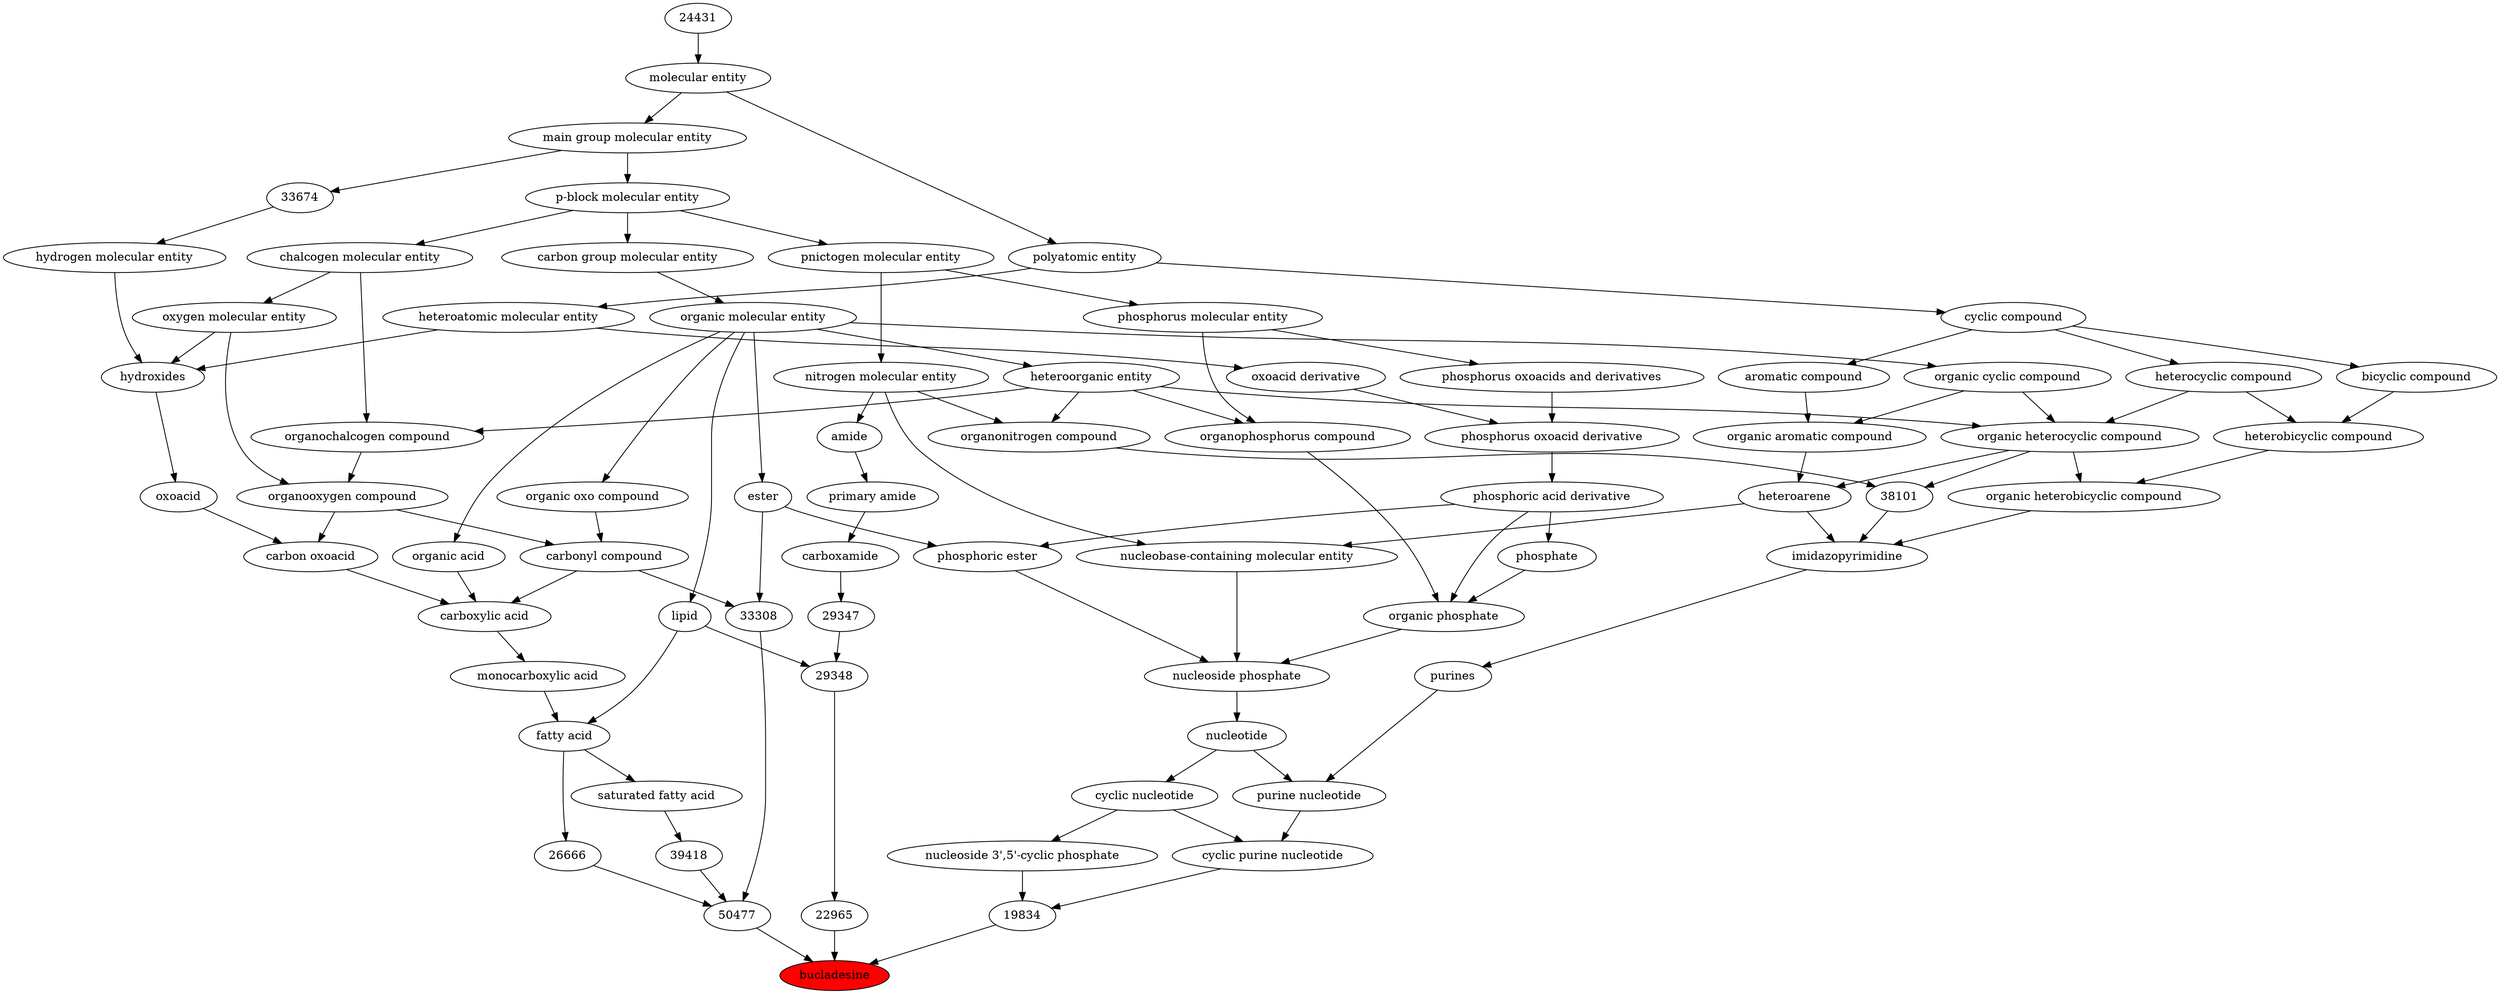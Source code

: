 digraph tree{ 
50095 [label="bucladesine" fillcolor=red style=filled]
50477 -> 50095
19834 -> 50095
22965 -> 50095
50477 [label="50477"]
33308 -> 50477
26666 -> 50477
39418 -> 50477
19834 [label="19834"]
36982 -> 19834
18375 -> 19834
22965 [label="22965"]
29348 -> 22965
33308 [label="33308"]
36586 -> 33308
35701 -> 33308
26666 [label="26666"]
35366 -> 26666
39418 [label="39418"]
26607 -> 39418
36982 [label="cyclic purine nucleotide"]
26395 -> 36982
23447 -> 36982
18375 [label="nucleoside 3',5'-cyclic phosphate"]
23447 -> 18375
29348 [label="29348"]
18059 -> 29348
29347 -> 29348
36586 [label="carbonyl compound"]
36587 -> 36586
36963 -> 36586
35701 [label="ester"]
50860 -> 35701
35366 [label="fatty acid"]
25384 -> 35366
18059 -> 35366
26607 [label="saturated fatty acid"]
35366 -> 26607
26395 [label="purine nucleotide"]
36976 -> 26395
26401 -> 26395
23447 [label="cyclic nucleotide"]
36976 -> 23447
18059 [label="lipid"]
50860 -> 18059
29347 [label="29347"]
37622 -> 29347
36587 [label="organic oxo compound"]
50860 -> 36587
36963 [label="organooxygen compound"]
36962 -> 36963
25806 -> 36963
50860 [label="organic molecular entity"]
33582 -> 50860
25384 [label="monocarboxylic acid"]
33575 -> 25384
36976 [label="nucleotide"]
25608 -> 36976
26401 [label="purines"]
35875 -> 26401
37622 [label="carboxamide"]
33256 -> 37622
36962 [label="organochalcogen compound"]
33285 -> 36962
33304 -> 36962
25806 [label="oxygen molecular entity"]
33304 -> 25806
33582 [label="carbon group molecular entity"]
33675 -> 33582
33575 [label="carboxylic acid"]
36586 -> 33575
35605 -> 33575
64709 -> 33575
25608 [label="nucleoside phosphate"]
25703 -> 25608
37734 -> 25608
61120 -> 25608
35875 [label="imidazopyrimidine"]
27171 -> 35875
38101 -> 35875
33833 -> 35875
33256 [label="primary amide"]
32988 -> 33256
33285 [label="heteroorganic entity"]
50860 -> 33285
33304 [label="chalcogen molecular entity"]
33675 -> 33304
33675 [label="p-block molecular entity"]
33579 -> 33675
35605 [label="carbon oxoacid"]
24833 -> 35605
36963 -> 35605
64709 [label="organic acid"]
50860 -> 64709
25703 [label="organic phosphate"]
26079 -> 25703
25710 -> 25703
26020 -> 25703
37734 [label="phosphoric ester"]
26079 -> 37734
35701 -> 37734
61120 [label="nucleobase-containing molecular entity"]
33833 -> 61120
51143 -> 61120
27171 [label="organic heterobicyclic compound"]
33672 -> 27171
24532 -> 27171
38101 [label="38101"]
24532 -> 38101
35352 -> 38101
33833 [label="heteroarene"]
33659 -> 33833
24532 -> 33833
32988 [label="amide"]
51143 -> 32988
33579 [label="main group molecular entity"]
23367 -> 33579
24833 [label="oxoacid"]
24651 -> 24833
26079 [label="phosphoric acid derivative"]
36359 -> 26079
25710 [label="organophosphorus compound"]
33285 -> 25710
26082 -> 25710
26020 [label="phosphate"]
26079 -> 26020
51143 [label="nitrogen molecular entity"]
33302 -> 51143
33672 [label="heterobicyclic compound"]
33636 -> 33672
5686 -> 33672
24532 [label="organic heterocyclic compound"]
33285 -> 24532
33832 -> 24532
5686 -> 24532
35352 [label="organonitrogen compound"]
51143 -> 35352
33285 -> 35352
33659 [label="organic aromatic compound"]
33832 -> 33659
33655 -> 33659
23367 [label="molecular entity"]
24431 -> 23367
24651 [label="hydroxides"]
25806 -> 24651
33608 -> 24651
37577 -> 24651
36359 [label="phosphorus oxoacid derivative"]
33241 -> 36359
36360 -> 36359
26082 [label="phosphorus molecular entity"]
33302 -> 26082
33302 [label="pnictogen molecular entity"]
33675 -> 33302
33636 [label="bicyclic compound"]
33595 -> 33636
5686 [label="heterocyclic compound"]
33595 -> 5686
33832 [label="organic cyclic compound"]
50860 -> 33832
33655 [label="aromatic compound"]
33595 -> 33655
24431 [label="24431"]
33608 [label="hydrogen molecular entity"]
33674 -> 33608
37577 [label="heteroatomic molecular entity"]
36357 -> 37577
33241 [label="oxoacid derivative"]
37577 -> 33241
36360 [label="phosphorus oxoacids and derivatives"]
26082 -> 36360
33595 [label="cyclic compound"]
36357 -> 33595
33674 [label="33674"]
33579 -> 33674
36357 [label="polyatomic entity"]
23367 -> 36357
}